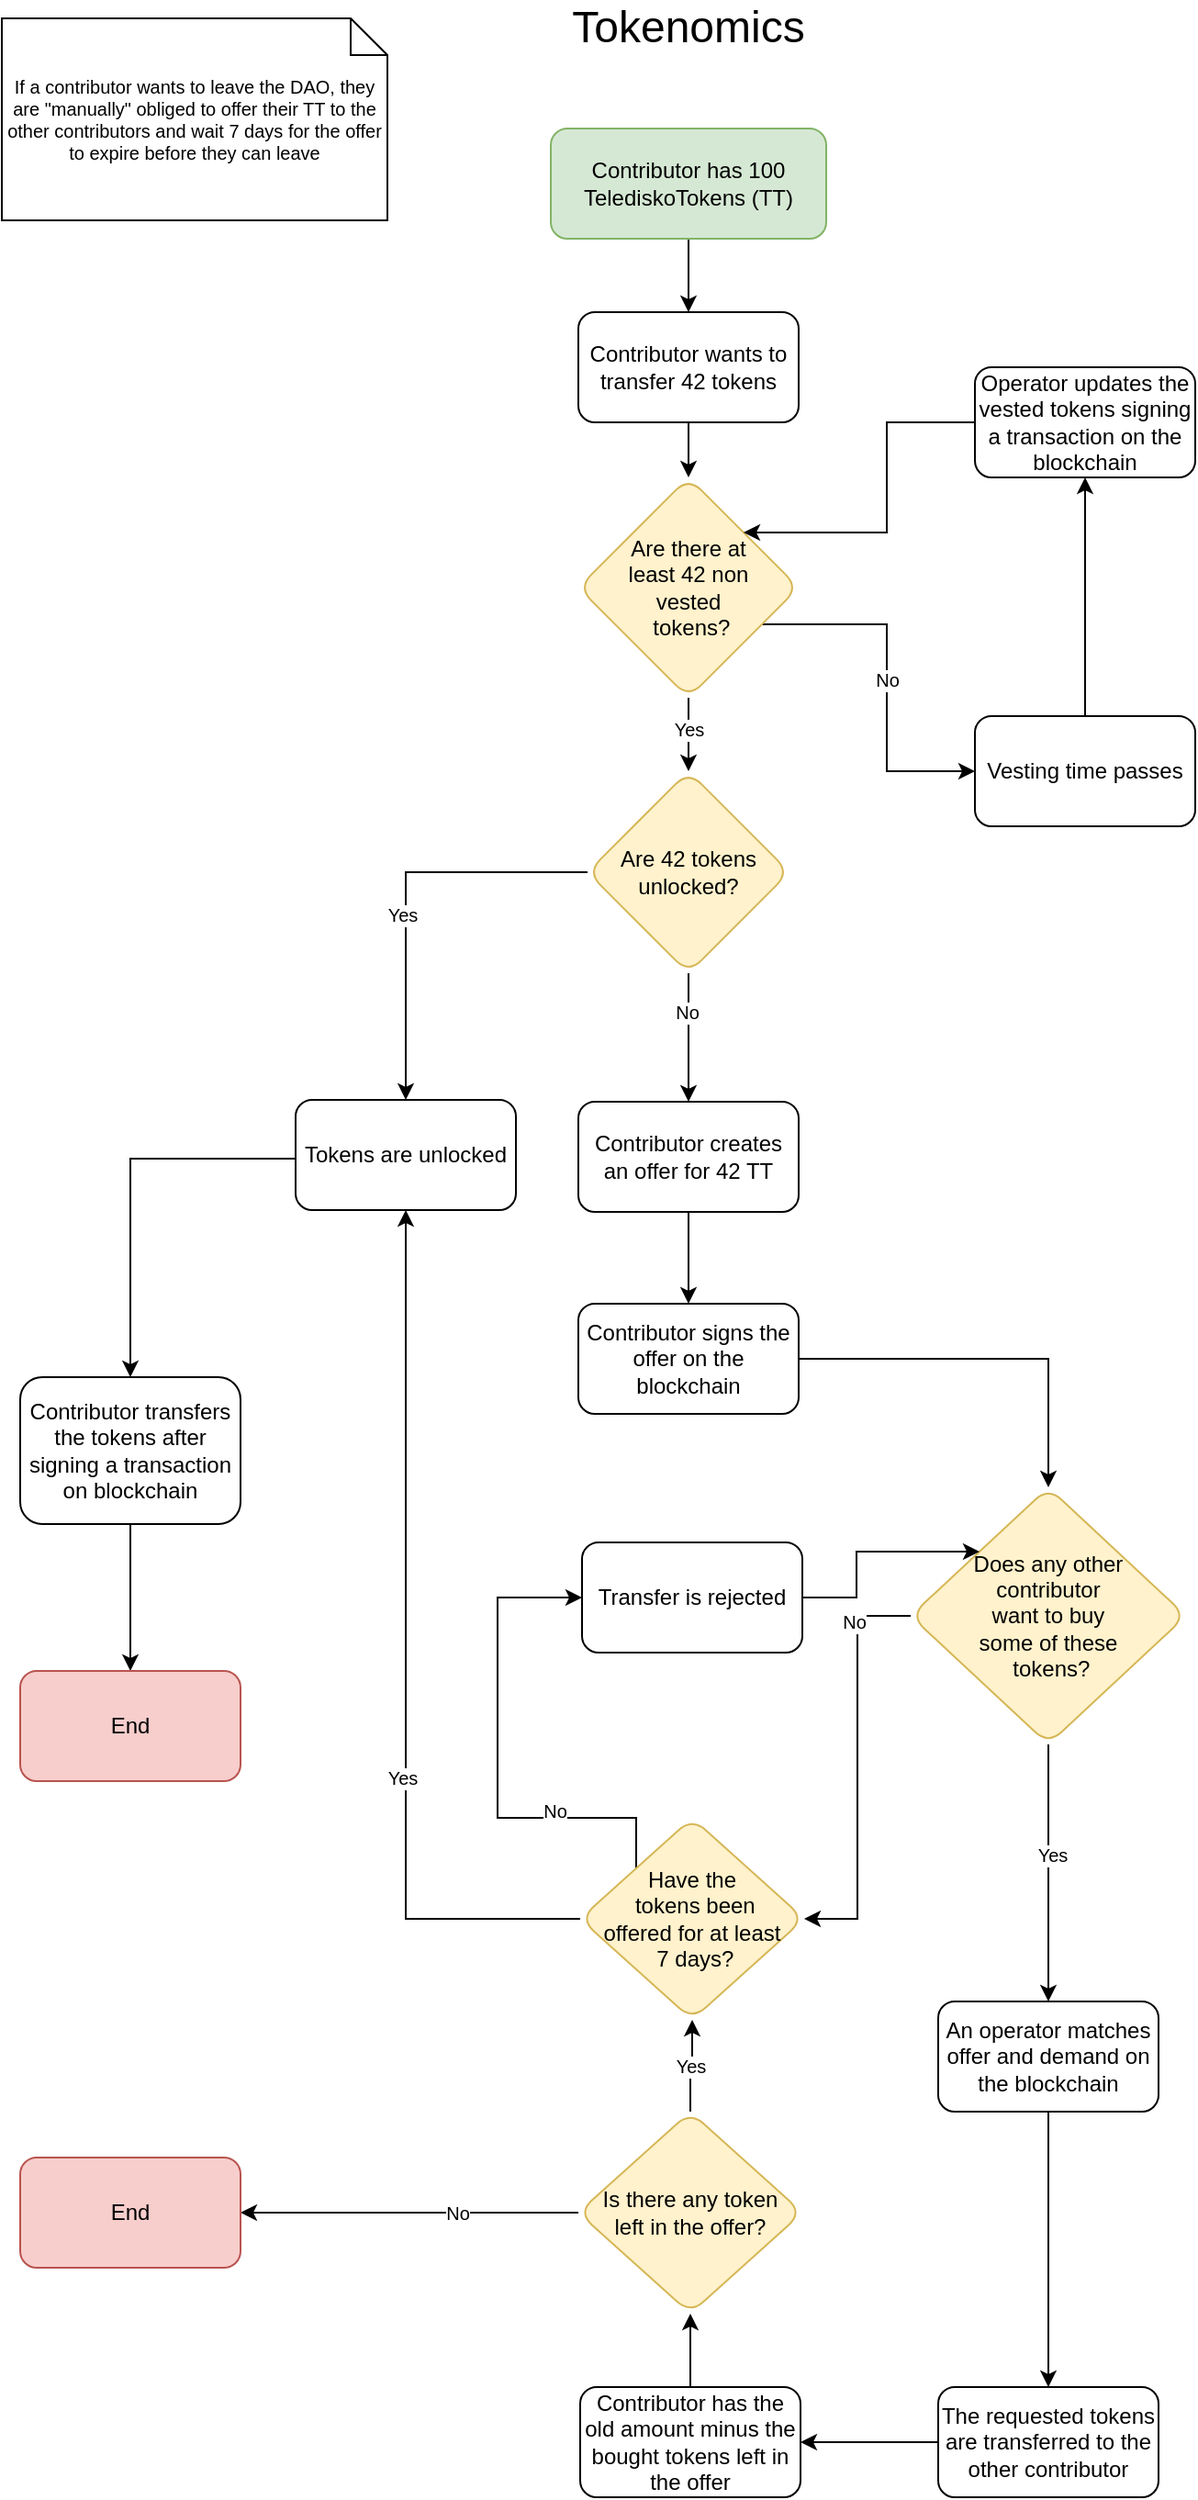 <mxfile version="20.0.4" type="github">
  <diagram id="C5RBs43oDa-KdzZeNtuy" name="Page-1">
    <mxGraphModel dx="946" dy="1698" grid="1" gridSize="10" guides="1" tooltips="1" connect="1" arrows="1" fold="1" page="1" pageScale="1" pageWidth="827" pageHeight="1169" math="0" shadow="0">
      <root>
        <mxCell id="WIyWlLk6GJQsqaUBKTNV-0" />
        <mxCell id="WIyWlLk6GJQsqaUBKTNV-1" parent="WIyWlLk6GJQsqaUBKTNV-0" />
        <mxCell id="KQk1n74PzgF_zKmSvIXC-3" value="" style="edgeStyle=orthogonalEdgeStyle;rounded=0;orthogonalLoop=1;jettySize=auto;html=1;fontSize=24;" parent="WIyWlLk6GJQsqaUBKTNV-1" source="WIyWlLk6GJQsqaUBKTNV-3" target="KQk1n74PzgF_zKmSvIXC-2" edge="1">
          <mxGeometry relative="1" as="geometry" />
        </mxCell>
        <mxCell id="WIyWlLk6GJQsqaUBKTNV-3" value="Contributor has 100 TelediskoTokens (TT)" style="rounded=1;whiteSpace=wrap;html=1;fontSize=12;glass=0;strokeWidth=1;shadow=0;fillColor=#d5e8d4;strokeColor=#82b366;" parent="WIyWlLk6GJQsqaUBKTNV-1" vertex="1">
          <mxGeometry x="339" y="-340" width="150" height="60" as="geometry" />
        </mxCell>
        <mxCell id="KQk1n74PzgF_zKmSvIXC-0" value="&lt;font style=&quot;font-size: 24px;&quot;&gt;Tokenomics&lt;/font&gt;" style="text;html=1;strokeColor=none;fillColor=none;align=center;verticalAlign=middle;whiteSpace=wrap;rounded=0;" parent="WIyWlLk6GJQsqaUBKTNV-1" vertex="1">
          <mxGeometry x="384" y="-410" width="60" height="30" as="geometry" />
        </mxCell>
        <mxCell id="KQk1n74PzgF_zKmSvIXC-69" style="edgeStyle=orthogonalEdgeStyle;rounded=0;orthogonalLoop=1;jettySize=auto;html=1;entryX=0.5;entryY=0;entryDx=0;entryDy=0;fontSize=10;" parent="WIyWlLk6GJQsqaUBKTNV-1" source="KQk1n74PzgF_zKmSvIXC-2" target="KQk1n74PzgF_zKmSvIXC-68" edge="1">
          <mxGeometry relative="1" as="geometry" />
        </mxCell>
        <mxCell id="KQk1n74PzgF_zKmSvIXC-2" value="Contributor wants to transfer 42 tokens" style="whiteSpace=wrap;html=1;rounded=1;glass=0;strokeWidth=1;shadow=0;" parent="WIyWlLk6GJQsqaUBKTNV-1" vertex="1">
          <mxGeometry x="354" y="-240" width="120" height="60" as="geometry" />
        </mxCell>
        <mxCell id="KQk1n74PzgF_zKmSvIXC-15" value="" style="edgeStyle=orthogonalEdgeStyle;rounded=0;orthogonalLoop=1;jettySize=auto;html=1;fontSize=10;entryX=0.5;entryY=1;entryDx=0;entryDy=0;" parent="WIyWlLk6GJQsqaUBKTNV-1" source="KQk1n74PzgF_zKmSvIXC-6" target="KQk1n74PzgF_zKmSvIXC-47" edge="1">
          <mxGeometry relative="1" as="geometry" />
        </mxCell>
        <mxCell id="KQk1n74PzgF_zKmSvIXC-35" value="Yes" style="edgeLabel;html=1;align=center;verticalAlign=middle;resizable=0;points=[];fontSize=10;" parent="KQk1n74PzgF_zKmSvIXC-15" vertex="1" connectable="0">
          <mxGeometry x="-0.284" y="2" relative="1" as="geometry">
            <mxPoint as="offset" />
          </mxGeometry>
        </mxCell>
        <mxCell id="KQk1n74PzgF_zKmSvIXC-49" style="edgeStyle=orthogonalEdgeStyle;rounded=0;orthogonalLoop=1;jettySize=auto;html=1;fontSize=10;exitX=0;exitY=1;exitDx=0;exitDy=0;" parent="WIyWlLk6GJQsqaUBKTNV-1" source="KQk1n74PzgF_zKmSvIXC-6" target="KQk1n74PzgF_zKmSvIXC-39" edge="1">
          <mxGeometry relative="1" as="geometry">
            <Array as="points">
              <mxPoint x="386" y="580" />
              <mxPoint x="310" y="580" />
              <mxPoint x="310" y="460" />
            </Array>
          </mxGeometry>
        </mxCell>
        <mxCell id="KQk1n74PzgF_zKmSvIXC-50" value="No" style="edgeLabel;html=1;align=center;verticalAlign=middle;resizable=0;points=[];fontSize=10;" parent="KQk1n74PzgF_zKmSvIXC-49" vertex="1" connectable="0">
          <mxGeometry x="-0.216" y="-4" relative="1" as="geometry">
            <mxPoint as="offset" />
          </mxGeometry>
        </mxCell>
        <mxCell id="KQk1n74PzgF_zKmSvIXC-6" value="Have the&lt;br&gt;&amp;nbsp;tokens been &lt;br&gt;offered for at least&lt;br&gt;&amp;nbsp;7 days?" style="rhombus;whiteSpace=wrap;html=1;rounded=1;glass=0;strokeWidth=1;shadow=0;fillColor=#fff2cc;strokeColor=#d6b656;align=center;" parent="WIyWlLk6GJQsqaUBKTNV-1" vertex="1">
          <mxGeometry x="355" y="580" width="122" height="110" as="geometry" />
        </mxCell>
        <mxCell id="KQk1n74PzgF_zKmSvIXC-12" value="" style="edgeStyle=orthogonalEdgeStyle;rounded=0;orthogonalLoop=1;jettySize=auto;html=1;fontSize=10;" parent="WIyWlLk6GJQsqaUBKTNV-1" source="KQk1n74PzgF_zKmSvIXC-8" target="KQk1n74PzgF_zKmSvIXC-11" edge="1">
          <mxGeometry relative="1" as="geometry" />
        </mxCell>
        <mxCell id="KQk1n74PzgF_zKmSvIXC-8" value="Contributor creates an offer for 42 TT" style="whiteSpace=wrap;html=1;rounded=1;glass=0;strokeWidth=1;shadow=0;" parent="WIyWlLk6GJQsqaUBKTNV-1" vertex="1">
          <mxGeometry x="354" y="190" width="120" height="60" as="geometry" />
        </mxCell>
        <mxCell id="KQk1n74PzgF_zKmSvIXC-17" value="" style="edgeStyle=orthogonalEdgeStyle;rounded=0;orthogonalLoop=1;jettySize=auto;html=1;fontSize=10;" parent="WIyWlLk6GJQsqaUBKTNV-1" source="KQk1n74PzgF_zKmSvIXC-11" target="KQk1n74PzgF_zKmSvIXC-16" edge="1">
          <mxGeometry relative="1" as="geometry" />
        </mxCell>
        <mxCell id="KQk1n74PzgF_zKmSvIXC-11" value="Contributor signs the offer on the blockchain" style="whiteSpace=wrap;html=1;rounded=1;glass=0;strokeWidth=1;shadow=0;" parent="WIyWlLk6GJQsqaUBKTNV-1" vertex="1">
          <mxGeometry x="354" y="300" width="120" height="60" as="geometry" />
        </mxCell>
        <mxCell id="KQk1n74PzgF_zKmSvIXC-37" value="" style="edgeStyle=orthogonalEdgeStyle;rounded=0;orthogonalLoop=1;jettySize=auto;html=1;fontSize=10;" parent="WIyWlLk6GJQsqaUBKTNV-1" source="KQk1n74PzgF_zKmSvIXC-14" target="KQk1n74PzgF_zKmSvIXC-36" edge="1">
          <mxGeometry relative="1" as="geometry" />
        </mxCell>
        <mxCell id="KQk1n74PzgF_zKmSvIXC-14" value="Contributor transfers the tokens after signing a transaction on blockchain" style="whiteSpace=wrap;html=1;rounded=1;glass=0;strokeWidth=1;shadow=0;" parent="WIyWlLk6GJQsqaUBKTNV-1" vertex="1">
          <mxGeometry x="50" y="340" width="120" height="80" as="geometry" />
        </mxCell>
        <mxCell id="KQk1n74PzgF_zKmSvIXC-32" style="edgeStyle=orthogonalEdgeStyle;rounded=0;orthogonalLoop=1;jettySize=auto;html=1;entryX=1;entryY=0.5;entryDx=0;entryDy=0;fontSize=10;" parent="WIyWlLk6GJQsqaUBKTNV-1" source="KQk1n74PzgF_zKmSvIXC-16" target="KQk1n74PzgF_zKmSvIXC-6" edge="1">
          <mxGeometry relative="1" as="geometry">
            <Array as="points" />
          </mxGeometry>
        </mxCell>
        <mxCell id="KQk1n74PzgF_zKmSvIXC-33" value="No" style="edgeLabel;html=1;align=center;verticalAlign=middle;resizable=0;points=[];fontSize=10;" parent="KQk1n74PzgF_zKmSvIXC-32" vertex="1" connectable="0">
          <mxGeometry x="-0.717" y="-2" relative="1" as="geometry">
            <mxPoint as="offset" />
          </mxGeometry>
        </mxCell>
        <mxCell id="KQk1n74PzgF_zKmSvIXC-53" style="edgeStyle=orthogonalEdgeStyle;rounded=0;orthogonalLoop=1;jettySize=auto;html=1;fontSize=10;entryX=0.5;entryY=0;entryDx=0;entryDy=0;" parent="WIyWlLk6GJQsqaUBKTNV-1" source="KQk1n74PzgF_zKmSvIXC-16" target="KQk1n74PzgF_zKmSvIXC-18" edge="1">
          <mxGeometry relative="1" as="geometry">
            <mxPoint x="610" y="610" as="targetPoint" />
          </mxGeometry>
        </mxCell>
        <mxCell id="KQk1n74PzgF_zKmSvIXC-54" value="Yes" style="edgeLabel;html=1;align=center;verticalAlign=middle;resizable=0;points=[];fontSize=10;" parent="KQk1n74PzgF_zKmSvIXC-53" vertex="1" connectable="0">
          <mxGeometry x="-0.161" y="2" relative="1" as="geometry">
            <mxPoint y="1" as="offset" />
          </mxGeometry>
        </mxCell>
        <mxCell id="KQk1n74PzgF_zKmSvIXC-16" value="Does any other &lt;br&gt;contributor &lt;br&gt;want to buy &lt;br&gt;some of these&lt;br&gt;&amp;nbsp;tokens?" style="rhombus;whiteSpace=wrap;html=1;rounded=1;glass=0;strokeWidth=1;shadow=0;fillColor=#fff2cc;strokeColor=#d6b656;" parent="WIyWlLk6GJQsqaUBKTNV-1" vertex="1">
          <mxGeometry x="535" y="400" width="150" height="140" as="geometry" />
        </mxCell>
        <mxCell id="KQk1n74PzgF_zKmSvIXC-26" value="" style="edgeStyle=orthogonalEdgeStyle;rounded=0;orthogonalLoop=1;jettySize=auto;html=1;fontSize=10;" parent="WIyWlLk6GJQsqaUBKTNV-1" source="KQk1n74PzgF_zKmSvIXC-18" target="KQk1n74PzgF_zKmSvIXC-25" edge="1">
          <mxGeometry relative="1" as="geometry" />
        </mxCell>
        <mxCell id="KQk1n74PzgF_zKmSvIXC-18" value="An operator matches offer and demand on the blockchain" style="whiteSpace=wrap;html=1;rounded=1;glass=0;strokeWidth=1;shadow=0;" parent="WIyWlLk6GJQsqaUBKTNV-1" vertex="1">
          <mxGeometry x="550" y="680" width="120" height="60" as="geometry" />
        </mxCell>
        <mxCell id="KQk1n74PzgF_zKmSvIXC-29" value="" style="edgeStyle=orthogonalEdgeStyle;rounded=0;orthogonalLoop=1;jettySize=auto;html=1;fontSize=10;" parent="WIyWlLk6GJQsqaUBKTNV-1" source="KQk1n74PzgF_zKmSvIXC-25" target="KQk1n74PzgF_zKmSvIXC-28" edge="1">
          <mxGeometry relative="1" as="geometry" />
        </mxCell>
        <mxCell id="KQk1n74PzgF_zKmSvIXC-25" value="The requested tokens are transferred to the other contributor" style="whiteSpace=wrap;html=1;rounded=1;glass=0;strokeWidth=1;shadow=0;" parent="WIyWlLk6GJQsqaUBKTNV-1" vertex="1">
          <mxGeometry x="550" y="890" width="120" height="60" as="geometry" />
        </mxCell>
        <mxCell id="KQk1n74PzgF_zKmSvIXC-67" value="" style="edgeStyle=orthogonalEdgeStyle;rounded=0;orthogonalLoop=1;jettySize=auto;html=1;fontSize=10;" parent="WIyWlLk6GJQsqaUBKTNV-1" source="KQk1n74PzgF_zKmSvIXC-28" target="KQk1n74PzgF_zKmSvIXC-60" edge="1">
          <mxGeometry relative="1" as="geometry" />
        </mxCell>
        <mxCell id="KQk1n74PzgF_zKmSvIXC-28" value="Contributor has the old amount minus the bought tokens left in the offer" style="whiteSpace=wrap;html=1;rounded=1;glass=0;strokeWidth=1;shadow=0;" parent="WIyWlLk6GJQsqaUBKTNV-1" vertex="1">
          <mxGeometry x="355" y="890" width="120" height="60" as="geometry" />
        </mxCell>
        <mxCell id="KQk1n74PzgF_zKmSvIXC-36" value="End" style="whiteSpace=wrap;html=1;rounded=1;glass=0;strokeWidth=1;shadow=0;fillColor=#f8cecc;strokeColor=#b85450;" parent="WIyWlLk6GJQsqaUBKTNV-1" vertex="1">
          <mxGeometry x="50" y="500" width="120" height="60" as="geometry" />
        </mxCell>
        <mxCell id="KQk1n74PzgF_zKmSvIXC-59" style="edgeStyle=orthogonalEdgeStyle;rounded=0;orthogonalLoop=1;jettySize=auto;html=1;entryX=0;entryY=0;entryDx=0;entryDy=0;fontSize=10;" parent="WIyWlLk6GJQsqaUBKTNV-1" source="KQk1n74PzgF_zKmSvIXC-39" target="KQk1n74PzgF_zKmSvIXC-16" edge="1">
          <mxGeometry relative="1" as="geometry" />
        </mxCell>
        <mxCell id="KQk1n74PzgF_zKmSvIXC-39" value="Transfer is rejected" style="whiteSpace=wrap;html=1;rounded=1;glass=0;strokeWidth=1;shadow=0;" parent="WIyWlLk6GJQsqaUBKTNV-1" vertex="1">
          <mxGeometry x="356" y="430" width="120" height="60" as="geometry" />
        </mxCell>
        <mxCell id="KQk1n74PzgF_zKmSvIXC-42" style="edgeStyle=orthogonalEdgeStyle;rounded=0;orthogonalLoop=1;jettySize=auto;html=1;entryX=0.5;entryY=0;entryDx=0;entryDy=0;fontSize=10;" parent="WIyWlLk6GJQsqaUBKTNV-1" source="KQk1n74PzgF_zKmSvIXC-40" target="KQk1n74PzgF_zKmSvIXC-8" edge="1">
          <mxGeometry relative="1" as="geometry" />
        </mxCell>
        <mxCell id="KQk1n74PzgF_zKmSvIXC-43" value="No" style="edgeLabel;html=1;align=center;verticalAlign=middle;resizable=0;points=[];fontSize=10;" parent="KQk1n74PzgF_zKmSvIXC-42" vertex="1" connectable="0">
          <mxGeometry x="-0.411" y="-1" relative="1" as="geometry">
            <mxPoint as="offset" />
          </mxGeometry>
        </mxCell>
        <mxCell id="KQk1n74PzgF_zKmSvIXC-44" style="edgeStyle=orthogonalEdgeStyle;rounded=0;orthogonalLoop=1;jettySize=auto;html=1;fontSize=10;entryX=0.5;entryY=0;entryDx=0;entryDy=0;" parent="WIyWlLk6GJQsqaUBKTNV-1" source="KQk1n74PzgF_zKmSvIXC-40" target="KQk1n74PzgF_zKmSvIXC-47" edge="1">
          <mxGeometry relative="1" as="geometry" />
        </mxCell>
        <mxCell id="KQk1n74PzgF_zKmSvIXC-45" value="Yes" style="edgeLabel;html=1;align=center;verticalAlign=middle;resizable=0;points=[];fontSize=10;" parent="KQk1n74PzgF_zKmSvIXC-44" vertex="1" connectable="0">
          <mxGeometry x="0.083" y="-2" relative="1" as="geometry">
            <mxPoint y="1" as="offset" />
          </mxGeometry>
        </mxCell>
        <mxCell id="KQk1n74PzgF_zKmSvIXC-40" value="Are 42 tokens unlocked?" style="rhombus;whiteSpace=wrap;html=1;rounded=1;glass=0;strokeWidth=1;shadow=0;fillColor=#fff2cc;strokeColor=#d6b656;" parent="WIyWlLk6GJQsqaUBKTNV-1" vertex="1">
          <mxGeometry x="359" y="10" width="110" height="110" as="geometry" />
        </mxCell>
        <mxCell id="KQk1n74PzgF_zKmSvIXC-48" style="edgeStyle=orthogonalEdgeStyle;rounded=0;orthogonalLoop=1;jettySize=auto;html=1;entryX=0.5;entryY=0;entryDx=0;entryDy=0;fontSize=10;" parent="WIyWlLk6GJQsqaUBKTNV-1" target="KQk1n74PzgF_zKmSvIXC-14" edge="1">
          <mxGeometry relative="1" as="geometry">
            <mxPoint x="200" y="221" as="sourcePoint" />
            <mxPoint x="110" y="351" as="targetPoint" />
            <Array as="points">
              <mxPoint x="110" y="221" />
            </Array>
          </mxGeometry>
        </mxCell>
        <mxCell id="KQk1n74PzgF_zKmSvIXC-47" value="Tokens are unlocked" style="whiteSpace=wrap;html=1;rounded=1;glass=0;strokeWidth=1;shadow=0;" parent="WIyWlLk6GJQsqaUBKTNV-1" vertex="1">
          <mxGeometry x="200" y="189" width="120" height="60" as="geometry" />
        </mxCell>
        <mxCell id="KQk1n74PzgF_zKmSvIXC-62" style="edgeStyle=orthogonalEdgeStyle;rounded=0;orthogonalLoop=1;jettySize=auto;html=1;entryX=0.5;entryY=1;entryDx=0;entryDy=0;fontSize=10;" parent="WIyWlLk6GJQsqaUBKTNV-1" source="KQk1n74PzgF_zKmSvIXC-60" target="KQk1n74PzgF_zKmSvIXC-6" edge="1">
          <mxGeometry relative="1" as="geometry" />
        </mxCell>
        <mxCell id="KQk1n74PzgF_zKmSvIXC-66" value="Yes" style="edgeLabel;html=1;align=center;verticalAlign=middle;resizable=0;points=[];fontSize=10;" parent="KQk1n74PzgF_zKmSvIXC-62" vertex="1" connectable="0">
          <mxGeometry x="-0.02" relative="1" as="geometry">
            <mxPoint as="offset" />
          </mxGeometry>
        </mxCell>
        <mxCell id="KQk1n74PzgF_zKmSvIXC-64" value="" style="edgeStyle=orthogonalEdgeStyle;rounded=0;orthogonalLoop=1;jettySize=auto;html=1;fontSize=10;" parent="WIyWlLk6GJQsqaUBKTNV-1" source="KQk1n74PzgF_zKmSvIXC-60" target="KQk1n74PzgF_zKmSvIXC-63" edge="1">
          <mxGeometry relative="1" as="geometry" />
        </mxCell>
        <mxCell id="KQk1n74PzgF_zKmSvIXC-65" value="No" style="edgeLabel;html=1;align=center;verticalAlign=middle;resizable=0;points=[];fontSize=10;" parent="KQk1n74PzgF_zKmSvIXC-64" vertex="1" connectable="0">
          <mxGeometry x="-0.284" relative="1" as="geometry">
            <mxPoint as="offset" />
          </mxGeometry>
        </mxCell>
        <mxCell id="KQk1n74PzgF_zKmSvIXC-60" value="Is there any token &lt;br&gt;left in the offer?" style="rhombus;whiteSpace=wrap;html=1;rounded=1;glass=0;strokeWidth=1;shadow=0;fillColor=#fff2cc;strokeColor=#d6b656;align=center;" parent="WIyWlLk6GJQsqaUBKTNV-1" vertex="1">
          <mxGeometry x="354" y="740" width="122" height="110" as="geometry" />
        </mxCell>
        <mxCell id="KQk1n74PzgF_zKmSvIXC-63" value="End" style="whiteSpace=wrap;html=1;fillColor=#f8cecc;strokeColor=#b85450;rounded=1;glass=0;strokeWidth=1;shadow=0;" parent="WIyWlLk6GJQsqaUBKTNV-1" vertex="1">
          <mxGeometry x="50" y="765" width="120" height="60" as="geometry" />
        </mxCell>
        <mxCell id="KQk1n74PzgF_zKmSvIXC-70" style="edgeStyle=orthogonalEdgeStyle;rounded=0;orthogonalLoop=1;jettySize=auto;html=1;fontSize=10;" parent="WIyWlLk6GJQsqaUBKTNV-1" source="KQk1n74PzgF_zKmSvIXC-68" target="KQk1n74PzgF_zKmSvIXC-40" edge="1">
          <mxGeometry relative="1" as="geometry" />
        </mxCell>
        <mxCell id="KQk1n74PzgF_zKmSvIXC-71" value="Yes" style="edgeLabel;html=1;align=center;verticalAlign=middle;resizable=0;points=[];fontSize=10;" parent="KQk1n74PzgF_zKmSvIXC-70" vertex="1" connectable="0">
          <mxGeometry x="-0.235" relative="1" as="geometry">
            <mxPoint y="1" as="offset" />
          </mxGeometry>
        </mxCell>
        <mxCell id="KQk1n74PzgF_zKmSvIXC-73" value="No" style="edgeStyle=orthogonalEdgeStyle;rounded=0;orthogonalLoop=1;jettySize=auto;html=1;entryX=0;entryY=0.5;entryDx=0;entryDy=0;fontSize=10;" parent="WIyWlLk6GJQsqaUBKTNV-1" source="KQk1n74PzgF_zKmSvIXC-68" target="KQk1n74PzgF_zKmSvIXC-72" edge="1">
          <mxGeometry relative="1" as="geometry">
            <Array as="points">
              <mxPoint x="522" y="-70" />
              <mxPoint x="522" y="10" />
            </Array>
          </mxGeometry>
        </mxCell>
        <mxCell id="KQk1n74PzgF_zKmSvIXC-68" value="Are there at &lt;br&gt;least 42 non &lt;br&gt;vested&lt;br&gt;&amp;nbsp;tokens?" style="rhombus;whiteSpace=wrap;html=1;rounded=1;glass=0;strokeWidth=1;shadow=0;fillColor=#fff2cc;strokeColor=#d6b656;" parent="WIyWlLk6GJQsqaUBKTNV-1" vertex="1">
          <mxGeometry x="354" y="-150" width="120" height="120" as="geometry" />
        </mxCell>
        <mxCell id="KQk1n74PzgF_zKmSvIXC-75" style="edgeStyle=orthogonalEdgeStyle;rounded=0;orthogonalLoop=1;jettySize=auto;html=1;entryX=0.5;entryY=1;entryDx=0;entryDy=0;fontSize=10;" parent="WIyWlLk6GJQsqaUBKTNV-1" source="KQk1n74PzgF_zKmSvIXC-72" target="KQk1n74PzgF_zKmSvIXC-74" edge="1">
          <mxGeometry relative="1" as="geometry" />
        </mxCell>
        <mxCell id="KQk1n74PzgF_zKmSvIXC-72" value="Vesting time passes" style="whiteSpace=wrap;html=1;rounded=1;glass=0;strokeWidth=1;shadow=0;" parent="WIyWlLk6GJQsqaUBKTNV-1" vertex="1">
          <mxGeometry x="570" y="-20" width="120" height="60" as="geometry" />
        </mxCell>
        <mxCell id="KQk1n74PzgF_zKmSvIXC-76" style="edgeStyle=orthogonalEdgeStyle;rounded=0;orthogonalLoop=1;jettySize=auto;html=1;entryX=1;entryY=0;entryDx=0;entryDy=0;fontSize=10;" parent="WIyWlLk6GJQsqaUBKTNV-1" source="KQk1n74PzgF_zKmSvIXC-74" target="KQk1n74PzgF_zKmSvIXC-68" edge="1">
          <mxGeometry relative="1" as="geometry" />
        </mxCell>
        <mxCell id="KQk1n74PzgF_zKmSvIXC-74" value="Operator updates the vested tokens signing a transaction on the blockchain" style="whiteSpace=wrap;html=1;rounded=1;glass=0;strokeWidth=1;shadow=0;" parent="WIyWlLk6GJQsqaUBKTNV-1" vertex="1">
          <mxGeometry x="570" y="-210" width="120" height="60" as="geometry" />
        </mxCell>
        <mxCell id="KQk1n74PzgF_zKmSvIXC-77" value="If a contributor wants to leave the DAO, they are &quot;manually&quot; obliged to offer their TT to the other contributors and wait 7 days for the offer to expire before they can leave" style="shape=note;size=20;whiteSpace=wrap;html=1;fontSize=10;" parent="WIyWlLk6GJQsqaUBKTNV-1" vertex="1">
          <mxGeometry x="40" y="-400" width="210" height="110" as="geometry" />
        </mxCell>
      </root>
    </mxGraphModel>
  </diagram>
</mxfile>
